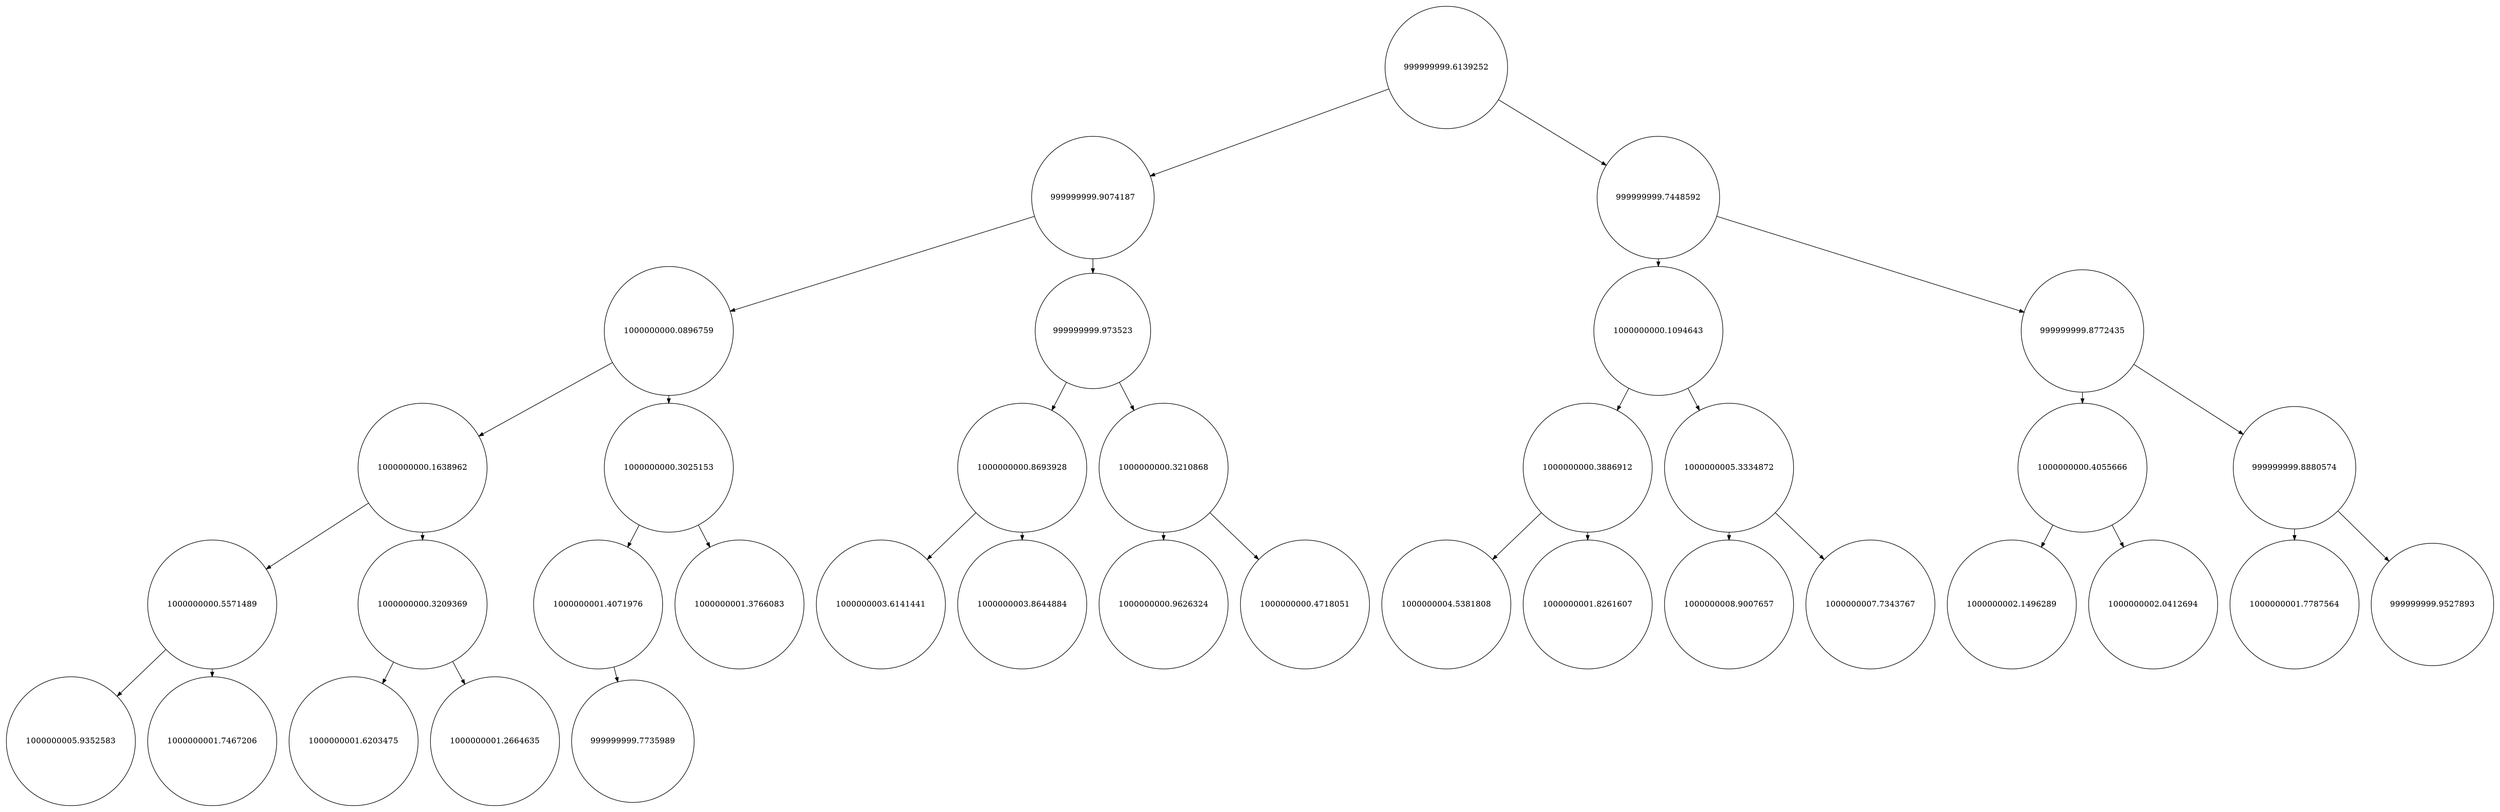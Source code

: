 
    digraph G {
    nodesep=0.3;
    ranksep=0.2;
    margin=0.1;
    node [shape=circle];
    edge [arrowsize=0.8];
    1 -> 2[side=left];
1 -> 3;
2 -> 4[side=left];
2 -> 5;
3 -> 6[side=left];
3 -> 7;
4 -> 8[side=left];
4 -> 9;
5 -> 10[side=left];
5 -> 11;
6 -> 12[side=left];
6 -> 13;
7 -> 14[side=left];
7 -> 15;
8 -> 16[side=left];
8 -> 17;
9 -> 18[side=left];
9 -> 19;
10 -> 20[side=left];
10 -> 21;
11 -> 22[side=left];
11 -> 23;
12 -> 24[side=left];
12 -> 25;
13 -> 26[side=left];
13 -> 27;
14 -> 28[side=left];
14 -> 29;
15 -> 30[side=left];
15 -> 31;
16 -> 32[side=left];
16 -> 33;
17 -> 34[side=left];
17 -> 35;
18 -> 36[side=left];
1[label="999999999.6139252"]
2[label="999999999.9074187"]
3[label="999999999.7448592"]
4[label="1000000000.0896759"]
5[label="999999999.973523"]
6[label="1000000000.1094643"]
7[label="999999999.8772435"]
8[label="1000000000.1638962"]
9[label="1000000000.3025153"]
10[label="1000000000.8693928"]
11[label="1000000000.3210868"]
12[label="1000000000.3886912"]
13[label="1000000005.3334872"]
14[label="1000000000.4055666"]
15[label="999999999.8880574"]
16[label="1000000000.5571489"]
17[label="1000000000.3209369"]
18[label="1000000001.4071976"]
19[label="1000000001.3766083"]
20[label="1000000003.6141441"]
21[label="1000000003.8644884"]
22[label="1000000000.9626324"]
23[label="1000000000.4718051"]
24[label="1000000004.5381808"]
25[label="1000000001.8261607"]
26[label="1000000008.9007657"]
27[label="1000000007.7343767"]
28[label="1000000002.1496289"]
29[label="1000000002.0412694"]
30[label="1000000001.7787564"]
31[label="999999999.9527893"]
32[label="1000000005.9352583"]
33[label="1000000001.7467206"]
34[label="1000000001.6203475"]
35[label="1000000001.2664635"]
36[label="999999999.7735989"]}